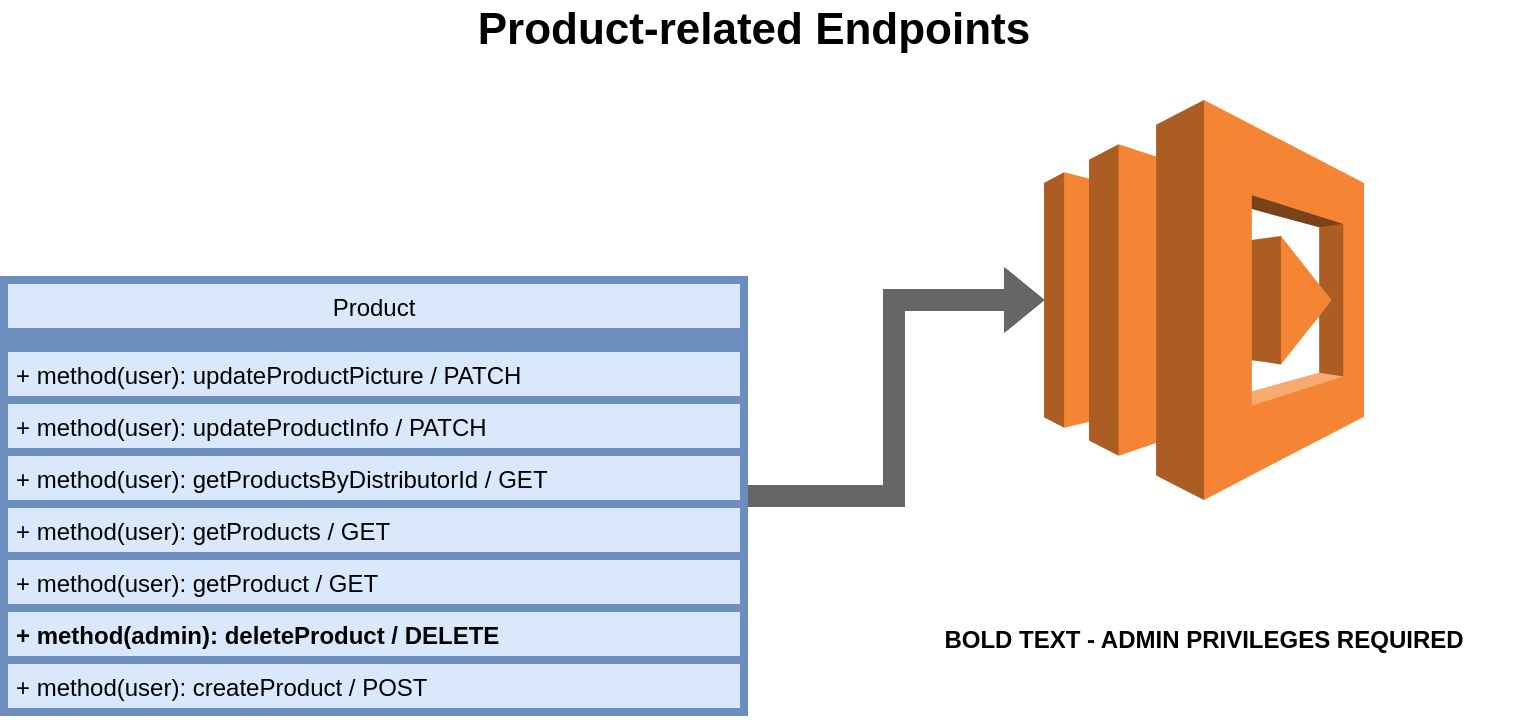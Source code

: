 <mxfile version="13.7.9" type="device"><diagram id="2NhhtPo1RHFzxP3-luzK" name="Page-1"><mxGraphModel dx="1102" dy="851" grid="1" gridSize="10" guides="1" tooltips="1" connect="1" arrows="1" fold="1" page="1" pageScale="1" pageWidth="850" pageHeight="1100" math="0" shadow="0"><root><mxCell id="0"/><mxCell id="1" parent="0"/><mxCell id="YF3QbAzlHgS4qJas-cTd-2" style="edgeStyle=orthogonalEdgeStyle;rounded=0;orthogonalLoop=1;jettySize=auto;html=1;entryX=0;entryY=0.5;entryDx=0;entryDy=0;entryPerimeter=0;shape=flexArrow;strokeColor=#666666;fillColor=#666666;fontStyle=0" edge="1" parent="1" source="YF3QbAzlHgS4qJas-cTd-7" target="YF3QbAzlHgS4qJas-cTd-57"><mxGeometry relative="1" as="geometry"><mxPoint x="590" y="215" as="targetPoint"/></mxGeometry></mxCell><mxCell id="YF3QbAzlHgS4qJas-cTd-6" value="BOLD TEXT - ADMIN PRIVILEGES REQUIRED" style="text;html=1;strokeColor=none;fillColor=none;align=center;verticalAlign=middle;whiteSpace=wrap;rounded=0;shadow=0;labelBackgroundColor=none;fontStyle=1" vertex="1" parent="1"><mxGeometry x="495" y="350" width="310" height="20" as="geometry"/></mxCell><mxCell id="YF3QbAzlHgS4qJas-cTd-7" value="Product" style="swimlane;fontStyle=0;align=center;verticalAlign=top;childLayout=stackLayout;horizontal=1;startSize=26;horizontalStack=0;resizeParent=1;resizeParentMax=0;resizeLast=0;collapsible=1;marginBottom=0;shadow=0;fillColor=#dae8fc;strokeColor=#6c8ebf;strokeWidth=4;labelBackgroundColor=none;" vertex="1" parent="1"><mxGeometry x="50" y="180" width="370" height="216" as="geometry"><mxRectangle x="20" y="220" width="100" height="26" as="alternateBounds"/></mxGeometry></mxCell><mxCell id="YF3QbAzlHgS4qJas-cTd-23" value="" style="line;strokeWidth=4;align=left;verticalAlign=middle;spacingTop=-1;spacingLeft=3;spacingRight=3;rotatable=0;labelPosition=right;points=[];portConstraint=eastwest;fillColor=#dae8fc;strokeColor=#6c8ebf;fontStyle=0;labelBackgroundColor=#ffffff;" vertex="1" parent="YF3QbAzlHgS4qJas-cTd-7"><mxGeometry y="26" width="370" height="8" as="geometry"/></mxCell><mxCell id="YF3QbAzlHgS4qJas-cTd-24" value="+ method(user): updateProductPicture / PATCH" style="text;align=left;verticalAlign=top;spacingLeft=4;spacingRight=4;overflow=hidden;rotatable=0;points=[[0,0.5],[1,0.5]];portConstraint=eastwest;fillColor=#dae8fc;strokeColor=#6c8ebf;strokeWidth=4;fontStyle=0;labelBackgroundColor=none;" vertex="1" parent="YF3QbAzlHgS4qJas-cTd-7"><mxGeometry y="34" width="370" height="26" as="geometry"/></mxCell><mxCell id="YF3QbAzlHgS4qJas-cTd-25" value="+ method(user): updateProductInfo / PATCH" style="text;align=left;verticalAlign=top;spacingLeft=4;spacingRight=4;overflow=hidden;rotatable=0;points=[[0,0.5],[1,0.5]];portConstraint=eastwest;fillColor=#dae8fc;strokeColor=#6c8ebf;strokeWidth=4;fontStyle=0;labelBackgroundColor=none;" vertex="1" parent="YF3QbAzlHgS4qJas-cTd-7"><mxGeometry y="60" width="370" height="26" as="geometry"/></mxCell><mxCell id="YF3QbAzlHgS4qJas-cTd-26" value="+ method(user): getProductsByDistributorId / GET" style="text;align=left;verticalAlign=top;spacingLeft=4;spacingRight=4;overflow=hidden;rotatable=0;points=[[0,0.5],[1,0.5]];portConstraint=eastwest;fillColor=#dae8fc;strokeColor=#6c8ebf;strokeWidth=4;fontStyle=0;labelBackgroundColor=none;" vertex="1" parent="YF3QbAzlHgS4qJas-cTd-7"><mxGeometry y="86" width="370" height="26" as="geometry"/></mxCell><mxCell id="YF3QbAzlHgS4qJas-cTd-27" value="+ method(user): getProducts / GET" style="text;align=left;verticalAlign=top;spacingLeft=4;spacingRight=4;overflow=hidden;rotatable=0;points=[[0,0.5],[1,0.5]];portConstraint=eastwest;fillColor=#dae8fc;strokeColor=#6c8ebf;strokeWidth=4;fontStyle=0;labelBackgroundColor=none;" vertex="1" parent="YF3QbAzlHgS4qJas-cTd-7"><mxGeometry y="112" width="370" height="26" as="geometry"/></mxCell><mxCell id="YF3QbAzlHgS4qJas-cTd-28" value="+ method(user): getProduct / GET" style="text;align=left;verticalAlign=top;spacingLeft=4;spacingRight=4;overflow=hidden;rotatable=0;points=[[0,0.5],[1,0.5]];portConstraint=eastwest;fillColor=#dae8fc;strokeColor=#6c8ebf;strokeWidth=4;fontStyle=0;labelBackgroundColor=none;" vertex="1" parent="YF3QbAzlHgS4qJas-cTd-7"><mxGeometry y="138" width="370" height="26" as="geometry"/></mxCell><mxCell id="YF3QbAzlHgS4qJas-cTd-29" value="+ method(admin): deleteProduct / DELETE" style="text;align=left;verticalAlign=top;spacingLeft=4;spacingRight=4;overflow=hidden;rotatable=0;points=[[0,0.5],[1,0.5]];portConstraint=eastwest;fillColor=#dae8fc;strokeColor=#6c8ebf;strokeWidth=4;fontStyle=1;labelBackgroundColor=none;" vertex="1" parent="YF3QbAzlHgS4qJas-cTd-7"><mxGeometry y="164" width="370" height="26" as="geometry"/></mxCell><mxCell id="YF3QbAzlHgS4qJas-cTd-30" value="+ method(user): createProduct / POST" style="text;align=left;verticalAlign=top;spacingLeft=4;spacingRight=4;overflow=hidden;rotatable=0;points=[[0,0.5],[1,0.5]];portConstraint=eastwest;fillColor=#dae8fc;strokeColor=#6c8ebf;strokeWidth=4;fontStyle=0;labelBackgroundColor=none;" vertex="1" parent="YF3QbAzlHgS4qJas-cTd-7"><mxGeometry y="190" width="370" height="26" as="geometry"/></mxCell><mxCell id="YF3QbAzlHgS4qJas-cTd-56" value="Product-related Endpoints" style="text;html=1;strokeColor=none;fillColor=none;align=center;verticalAlign=middle;whiteSpace=wrap;rounded=0;fontStyle=1;fontSize=22;" vertex="1" parent="1"><mxGeometry x="285" y="40" width="280" height="30" as="geometry"/></mxCell><mxCell id="YF3QbAzlHgS4qJas-cTd-57" value="" style="outlineConnect=0;dashed=0;verticalLabelPosition=bottom;verticalAlign=top;align=center;html=1;shape=mxgraph.aws3.lambda;fillColor=#F58534;gradientColor=none;fontSize=22;" vertex="1" parent="1"><mxGeometry x="570" y="90" width="160" height="200" as="geometry"/></mxCell></root></mxGraphModel></diagram></mxfile>
